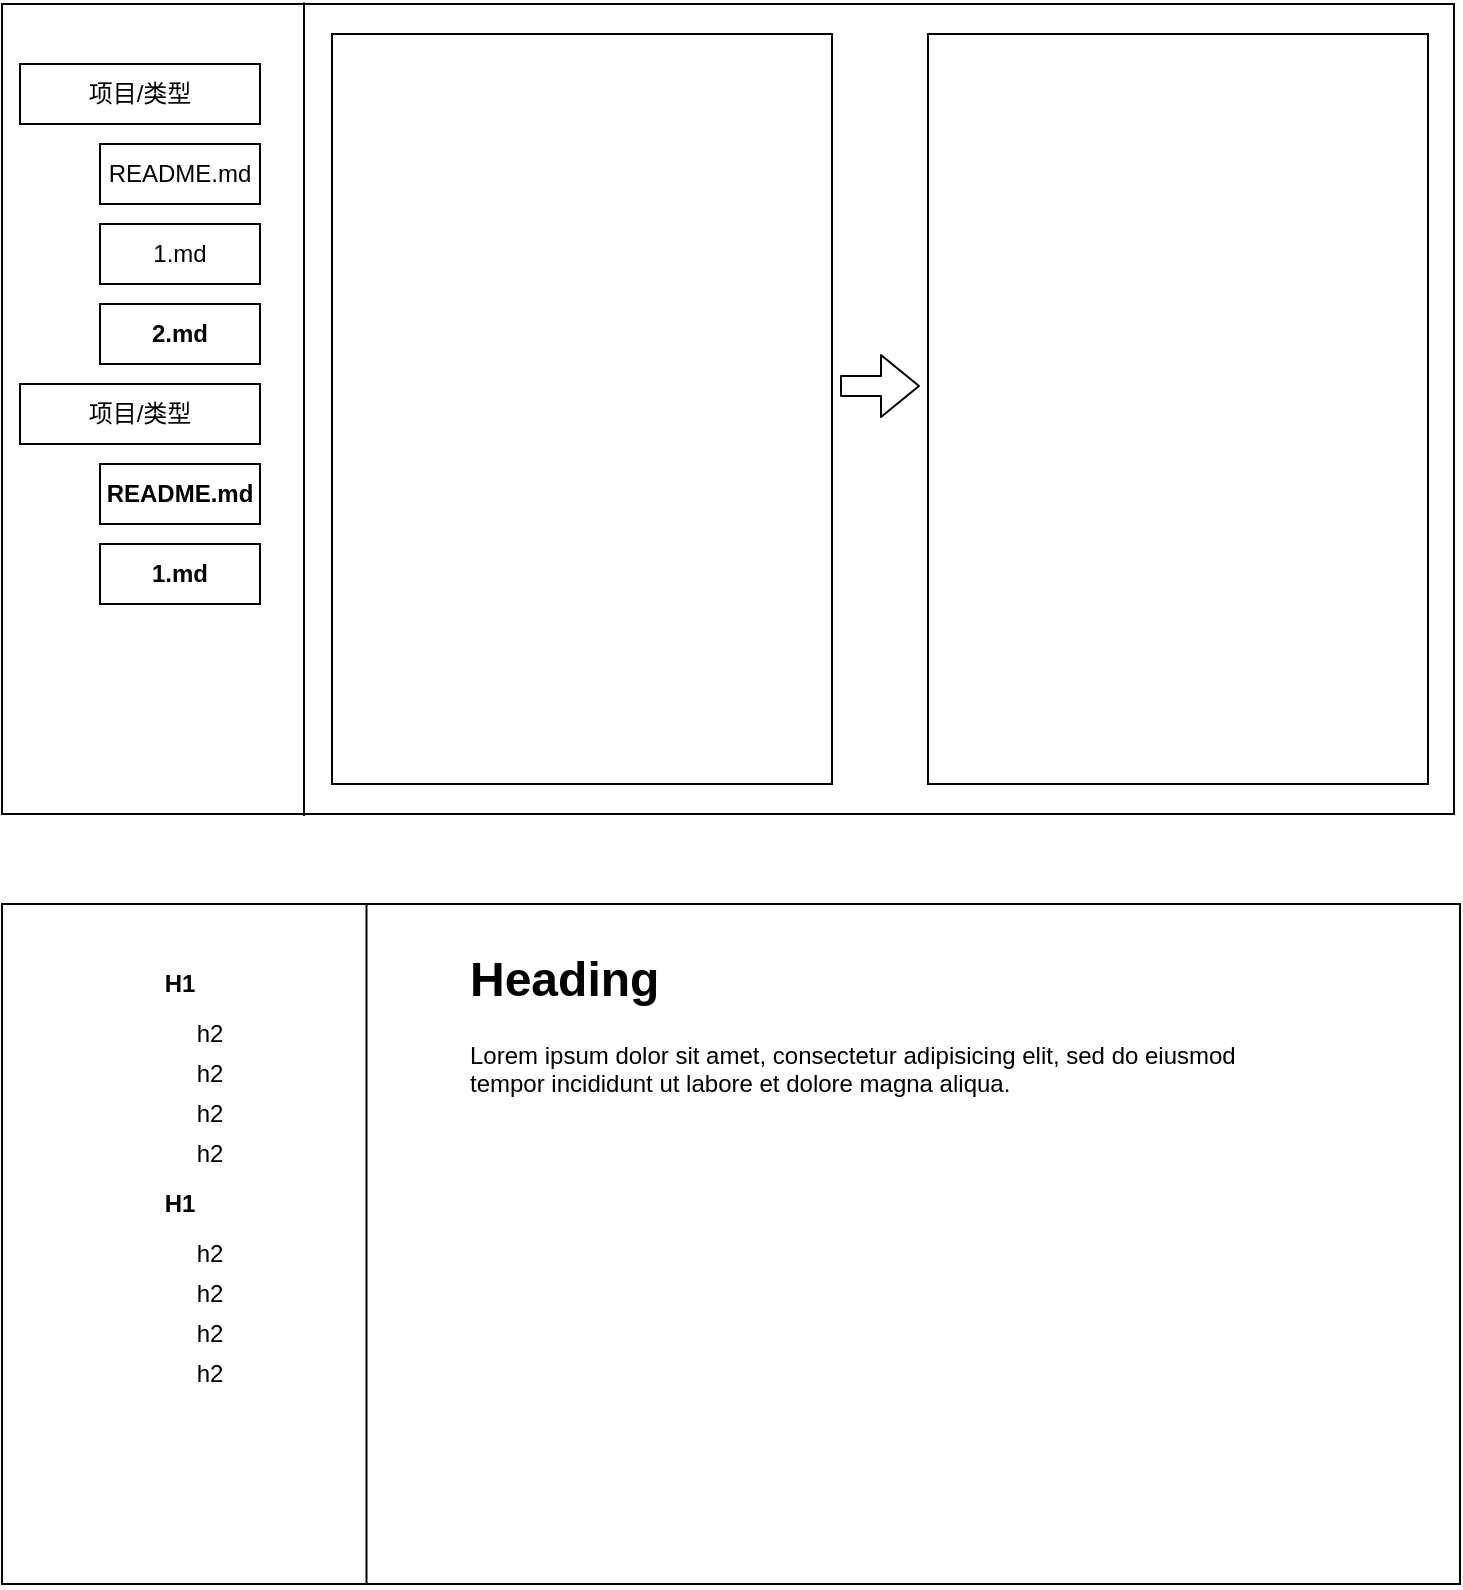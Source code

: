 <mxfile version="13.5.3" type="github">
  <diagram id="yLzmegSohmoGIzop5uJQ" name="Page-1">
    <mxGraphModel dx="1422" dy="794" grid="1" gridSize="10" guides="1" tooltips="1" connect="1" arrows="1" fold="1" page="1" pageScale="1" pageWidth="827" pageHeight="1169" math="0" shadow="0">
      <root>
        <mxCell id="0" />
        <mxCell id="1" parent="0" />
        <mxCell id="bNUcm6e0znMUV06pvCAH-1" value="" style="whiteSpace=wrap;html=1;" vertex="1" parent="1">
          <mxGeometry x="51" y="70" width="726" height="405" as="geometry" />
        </mxCell>
        <mxCell id="bNUcm6e0znMUV06pvCAH-3" value="" style="endArrow=none;html=1;entryX=0.208;entryY=-0.002;entryDx=0;entryDy=0;entryPerimeter=0;" edge="1" parent="1" target="bNUcm6e0znMUV06pvCAH-1">
          <mxGeometry width="50" height="50" relative="1" as="geometry">
            <mxPoint x="202" y="476" as="sourcePoint" />
            <mxPoint x="201.5" y="70" as="targetPoint" />
          </mxGeometry>
        </mxCell>
        <mxCell id="bNUcm6e0znMUV06pvCAH-5" value="项目/类型" style="rounded=0;whiteSpace=wrap;html=1;" vertex="1" parent="1">
          <mxGeometry x="60" y="100" width="120" height="30" as="geometry" />
        </mxCell>
        <mxCell id="bNUcm6e0znMUV06pvCAH-8" value="README.md" style="rounded=0;whiteSpace=wrap;html=1;" vertex="1" parent="1">
          <mxGeometry x="100" y="140" width="80" height="30" as="geometry" />
        </mxCell>
        <mxCell id="bNUcm6e0znMUV06pvCAH-9" value="1.md" style="rounded=0;whiteSpace=wrap;html=1;" vertex="1" parent="1">
          <mxGeometry x="100" y="180" width="80" height="30" as="geometry" />
        </mxCell>
        <mxCell id="bNUcm6e0znMUV06pvCAH-10" value="2.md" style="rounded=0;whiteSpace=wrap;html=1;fontStyle=1" vertex="1" parent="1">
          <mxGeometry x="100" y="220" width="80" height="30" as="geometry" />
        </mxCell>
        <mxCell id="bNUcm6e0znMUV06pvCAH-11" value="&lt;span&gt;项目/类型&lt;/span&gt;" style="rounded=0;whiteSpace=wrap;html=1;" vertex="1" parent="1">
          <mxGeometry x="60" y="260" width="120" height="30" as="geometry" />
        </mxCell>
        <mxCell id="bNUcm6e0znMUV06pvCAH-12" value="README.md" style="rounded=0;whiteSpace=wrap;html=1;fontStyle=1" vertex="1" parent="1">
          <mxGeometry x="100" y="300" width="80" height="30" as="geometry" />
        </mxCell>
        <mxCell id="bNUcm6e0znMUV06pvCAH-13" value="1.md" style="rounded=0;whiteSpace=wrap;html=1;fontStyle=1" vertex="1" parent="1">
          <mxGeometry x="100" y="340" width="80" height="30" as="geometry" />
        </mxCell>
        <mxCell id="bNUcm6e0znMUV06pvCAH-14" value="" style="rounded=0;whiteSpace=wrap;html=1;" vertex="1" parent="1">
          <mxGeometry x="216" y="85" width="250" height="375" as="geometry" />
        </mxCell>
        <mxCell id="bNUcm6e0znMUV06pvCAH-15" value="" style="rounded=0;whiteSpace=wrap;html=1;" vertex="1" parent="1">
          <mxGeometry x="514" y="85" width="250" height="375" as="geometry" />
        </mxCell>
        <mxCell id="bNUcm6e0znMUV06pvCAH-16" value="" style="shape=flexArrow;endArrow=classic;html=1;" edge="1" parent="1">
          <mxGeometry width="50" height="50" relative="1" as="geometry">
            <mxPoint x="470" y="261" as="sourcePoint" />
            <mxPoint x="510" y="261" as="targetPoint" />
          </mxGeometry>
        </mxCell>
        <mxCell id="bNUcm6e0znMUV06pvCAH-17" value="" style="rounded=0;whiteSpace=wrap;html=1;" vertex="1" parent="1">
          <mxGeometry x="51" y="520" width="729" height="340" as="geometry" />
        </mxCell>
        <mxCell id="bNUcm6e0znMUV06pvCAH-19" value="" style="endArrow=none;html=1;entryX=0.25;entryY=1;entryDx=0;entryDy=0;exitX=0.25;exitY=0;exitDx=0;exitDy=0;" edge="1" parent="1" source="bNUcm6e0znMUV06pvCAH-17" target="bNUcm6e0znMUV06pvCAH-17">
          <mxGeometry width="50" height="50" relative="1" as="geometry">
            <mxPoint x="180" y="980" as="sourcePoint" />
            <mxPoint x="230" y="930" as="targetPoint" />
          </mxGeometry>
        </mxCell>
        <mxCell id="bNUcm6e0znMUV06pvCAH-20" value="&lt;b&gt;H1&lt;/b&gt;" style="text;html=1;strokeColor=none;fillColor=none;align=center;verticalAlign=middle;whiteSpace=wrap;rounded=0;" vertex="1" parent="1">
          <mxGeometry x="95" y="550" width="90" height="20" as="geometry" />
        </mxCell>
        <mxCell id="bNUcm6e0znMUV06pvCAH-21" value="h2" style="text;html=1;strokeColor=none;fillColor=none;align=center;verticalAlign=middle;whiteSpace=wrap;rounded=0;" vertex="1" parent="1">
          <mxGeometry x="110" y="575" width="90" height="20" as="geometry" />
        </mxCell>
        <mxCell id="bNUcm6e0znMUV06pvCAH-22" value="h2" style="text;html=1;strokeColor=none;fillColor=none;align=center;verticalAlign=middle;whiteSpace=wrap;rounded=0;" vertex="1" parent="1">
          <mxGeometry x="110" y="595" width="90" height="20" as="geometry" />
        </mxCell>
        <mxCell id="bNUcm6e0znMUV06pvCAH-23" value="h2" style="text;html=1;strokeColor=none;fillColor=none;align=center;verticalAlign=middle;whiteSpace=wrap;rounded=0;" vertex="1" parent="1">
          <mxGeometry x="110" y="615" width="90" height="20" as="geometry" />
        </mxCell>
        <mxCell id="bNUcm6e0znMUV06pvCAH-24" value="h2" style="text;html=1;strokeColor=none;fillColor=none;align=center;verticalAlign=middle;whiteSpace=wrap;rounded=0;" vertex="1" parent="1">
          <mxGeometry x="110" y="635" width="90" height="20" as="geometry" />
        </mxCell>
        <mxCell id="bNUcm6e0znMUV06pvCAH-25" value="&lt;b&gt;H1&lt;/b&gt;" style="text;html=1;strokeColor=none;fillColor=none;align=center;verticalAlign=middle;whiteSpace=wrap;rounded=0;" vertex="1" parent="1">
          <mxGeometry x="95" y="660" width="90" height="20" as="geometry" />
        </mxCell>
        <mxCell id="bNUcm6e0znMUV06pvCAH-26" value="h2" style="text;html=1;strokeColor=none;fillColor=none;align=center;verticalAlign=middle;whiteSpace=wrap;rounded=0;" vertex="1" parent="1">
          <mxGeometry x="110" y="685" width="90" height="20" as="geometry" />
        </mxCell>
        <mxCell id="bNUcm6e0znMUV06pvCAH-27" value="h2" style="text;html=1;strokeColor=none;fillColor=none;align=center;verticalAlign=middle;whiteSpace=wrap;rounded=0;" vertex="1" parent="1">
          <mxGeometry x="110" y="705" width="90" height="20" as="geometry" />
        </mxCell>
        <mxCell id="bNUcm6e0znMUV06pvCAH-28" value="h2" style="text;html=1;strokeColor=none;fillColor=none;align=center;verticalAlign=middle;whiteSpace=wrap;rounded=0;" vertex="1" parent="1">
          <mxGeometry x="110" y="725" width="90" height="20" as="geometry" />
        </mxCell>
        <mxCell id="bNUcm6e0znMUV06pvCAH-29" value="h2" style="text;html=1;strokeColor=none;fillColor=none;align=center;verticalAlign=middle;whiteSpace=wrap;rounded=0;" vertex="1" parent="1">
          <mxGeometry x="110" y="745" width="90" height="20" as="geometry" />
        </mxCell>
        <mxCell id="bNUcm6e0znMUV06pvCAH-30" value="&lt;h1&gt;Heading&lt;/h1&gt;&lt;p&gt;Lorem ipsum dolor sit amet, consectetur adipisicing elit, sed do eiusmod tempor incididunt ut labore et dolore magna aliqua.&lt;/p&gt;" style="text;html=1;strokeColor=none;fillColor=none;spacing=5;spacingTop=-20;whiteSpace=wrap;overflow=hidden;rounded=0;" vertex="1" parent="1">
          <mxGeometry x="280" y="537.5" width="410" height="215" as="geometry" />
        </mxCell>
      </root>
    </mxGraphModel>
  </diagram>
</mxfile>
